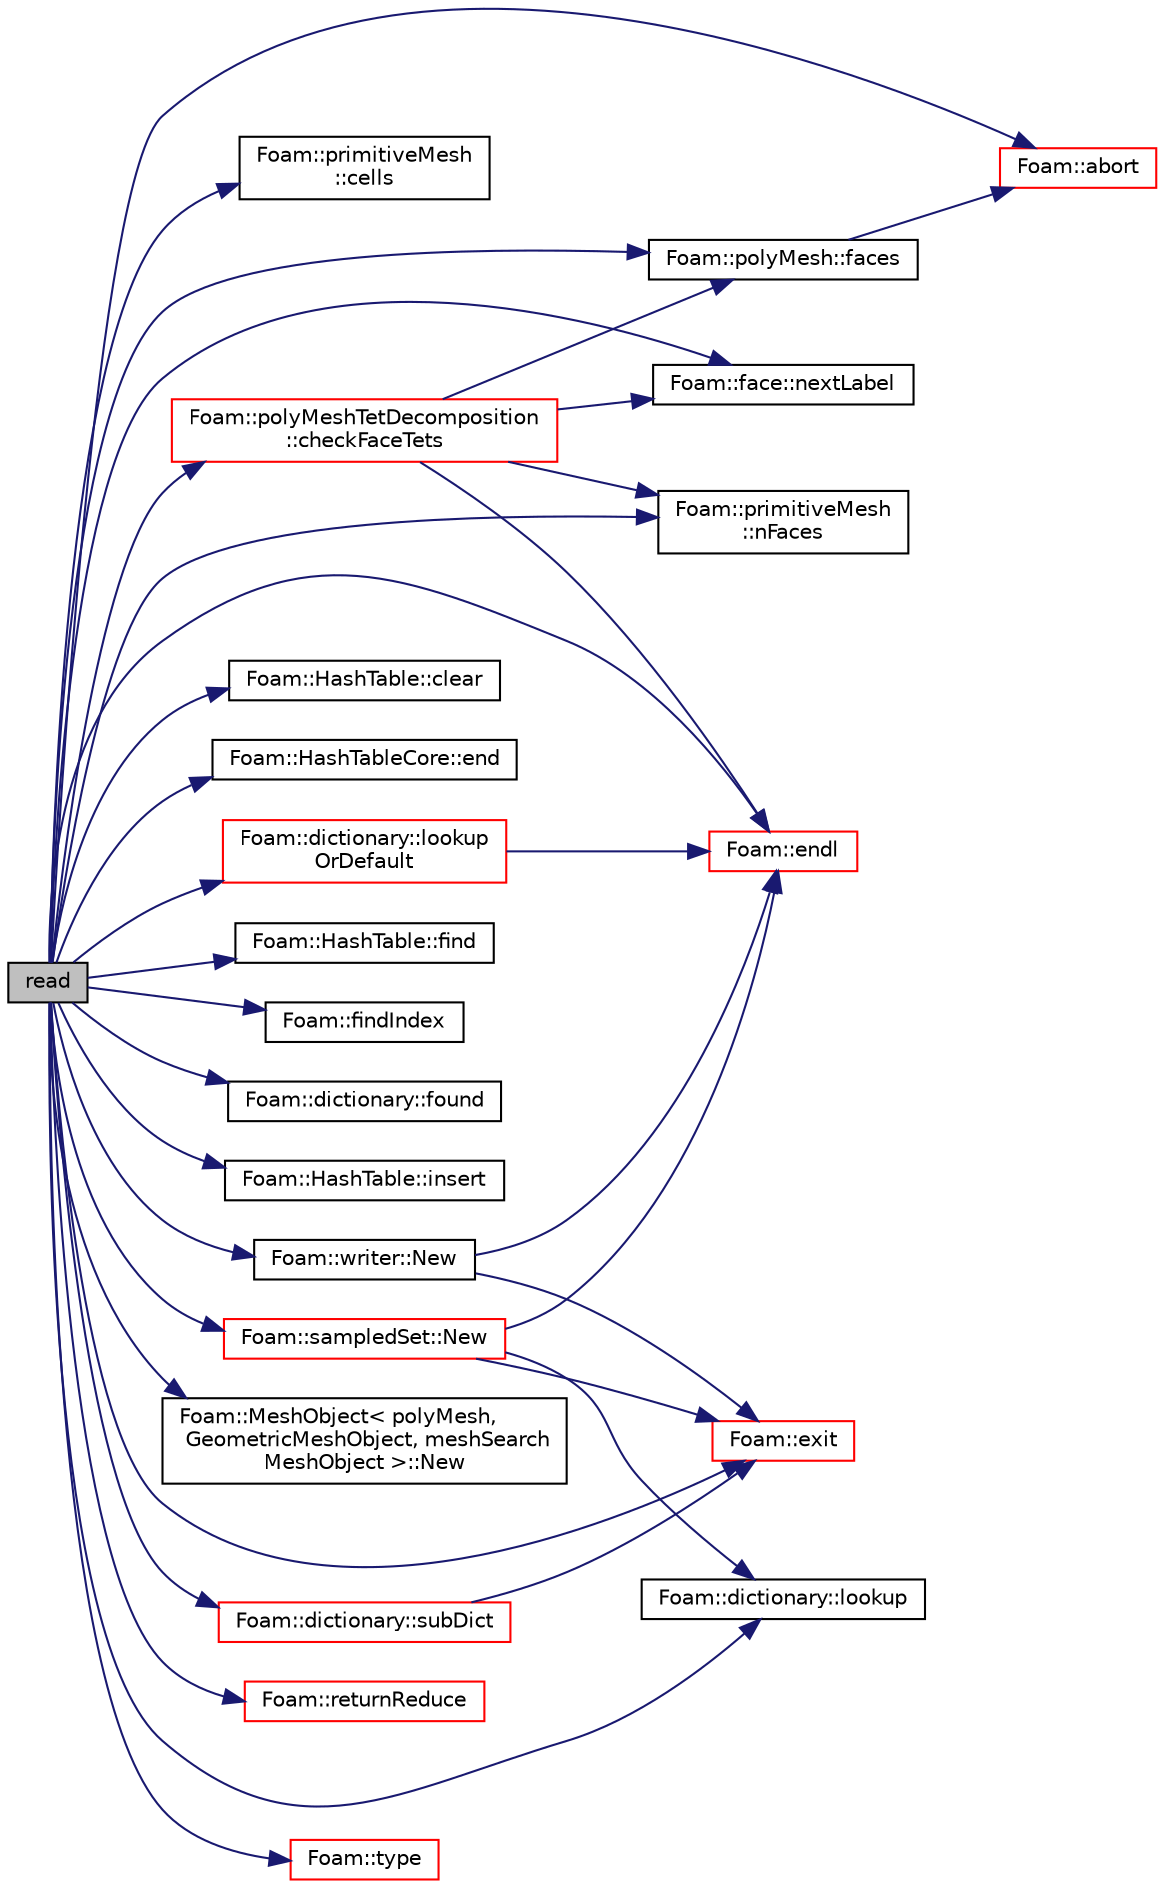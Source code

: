 digraph "read"
{
  bgcolor="transparent";
  edge [fontname="Helvetica",fontsize="10",labelfontname="Helvetica",labelfontsize="10"];
  node [fontname="Helvetica",fontsize="10",shape=record];
  rankdir="LR";
  Node1 [label="read",height=0.2,width=0.4,color="black", fillcolor="grey75", style="filled", fontcolor="black"];
  Node1 -> Node2 [color="midnightblue",fontsize="10",style="solid",fontname="Helvetica"];
  Node2 [label="Foam::abort",height=0.2,width=0.4,color="red",URL="$a10675.html#a447107a607d03e417307c203fa5fb44b"];
  Node1 -> Node3 [color="midnightblue",fontsize="10",style="solid",fontname="Helvetica"];
  Node3 [label="Foam::primitiveMesh\l::cells",height=0.2,width=0.4,color="black",URL="$a01956.html#a5838384c0cea399b56339f30bc8558ab"];
  Node1 -> Node4 [color="midnightblue",fontsize="10",style="solid",fontname="Helvetica"];
  Node4 [label="Foam::polyMeshTetDecomposition\l::checkFaceTets",height=0.2,width=0.4,color="red",URL="$a01911.html#a73ef5247a1e78210c08a4a9ef6222e9f",tooltip="Check face-decomposition tet volume. "];
  Node4 -> Node5 [color="midnightblue",fontsize="10",style="solid",fontname="Helvetica"];
  Node5 [label="Foam::endl",height=0.2,width=0.4,color="red",URL="$a10675.html#a2db8fe02a0d3909e9351bb4275b23ce4",tooltip="Add newline and flush stream. "];
  Node4 -> Node6 [color="midnightblue",fontsize="10",style="solid",fontname="Helvetica"];
  Node6 [label="Foam::polyMesh::faces",height=0.2,width=0.4,color="black",URL="$a01905.html#a4434536d50d4c14116249da802a1e2b2",tooltip="Return raw faces. "];
  Node6 -> Node2 [color="midnightblue",fontsize="10",style="solid",fontname="Helvetica"];
  Node4 -> Node7 [color="midnightblue",fontsize="10",style="solid",fontname="Helvetica"];
  Node7 [label="Foam::face::nextLabel",height=0.2,width=0.4,color="black",URL="$a00709.html#a3a77b41d851606ec9fd4c68c792cde79",tooltip="Next vertex on face. "];
  Node4 -> Node8 [color="midnightblue",fontsize="10",style="solid",fontname="Helvetica"];
  Node8 [label="Foam::primitiveMesh\l::nFaces",height=0.2,width=0.4,color="black",URL="$a01956.html#a9be088de373a98524a153de7da0e92e8"];
  Node1 -> Node9 [color="midnightblue",fontsize="10",style="solid",fontname="Helvetica"];
  Node9 [label="Foam::HashTable::clear",height=0.2,width=0.4,color="black",URL="$a00976.html#ac8bb3912a3ce86b15842e79d0b421204",tooltip="Clear all entries from table. "];
  Node1 -> Node10 [color="midnightblue",fontsize="10",style="solid",fontname="Helvetica"];
  Node10 [label="Foam::HashTableCore::end",height=0.2,width=0.4,color="black",URL="$a00977.html#a540580a296c0ff351686ceb4f27b6fe6",tooltip="iteratorEnd set to beyond the end of any HashTable "];
  Node1 -> Node5 [color="midnightblue",fontsize="10",style="solid",fontname="Helvetica"];
  Node1 -> Node11 [color="midnightblue",fontsize="10",style="solid",fontname="Helvetica"];
  Node11 [label="Foam::exit",height=0.2,width=0.4,color="red",URL="$a10675.html#a06ca7250d8e89caf05243ec094843642"];
  Node1 -> Node6 [color="midnightblue",fontsize="10",style="solid",fontname="Helvetica"];
  Node1 -> Node12 [color="midnightblue",fontsize="10",style="solid",fontname="Helvetica"];
  Node12 [label="Foam::HashTable::find",height=0.2,width=0.4,color="black",URL="$a00976.html#a76b2c74ebd9f33fa9f76261b027ffc11",tooltip="Find and return an iterator set at the hashedEntry. "];
  Node1 -> Node13 [color="midnightblue",fontsize="10",style="solid",fontname="Helvetica"];
  Node13 [label="Foam::findIndex",height=0.2,width=0.4,color="black",URL="$a10675.html#ac16695f83f370df159eed19f92d095fb",tooltip="Find first occurence of given element and return index,. "];
  Node1 -> Node14 [color="midnightblue",fontsize="10",style="solid",fontname="Helvetica"];
  Node14 [label="Foam::dictionary::found",height=0.2,width=0.4,color="black",URL="$a00518.html#ae9d6521e0e8d3956f9b49ddeb44877b8",tooltip="Search dictionary for given keyword. "];
  Node1 -> Node15 [color="midnightblue",fontsize="10",style="solid",fontname="Helvetica"];
  Node15 [label="Foam::HashTable::insert",height=0.2,width=0.4,color="black",URL="$a00976.html#a5eee1e0e199ad59b9cb3916cd42156e0",tooltip="Insert a new hashedEntry. "];
  Node1 -> Node16 [color="midnightblue",fontsize="10",style="solid",fontname="Helvetica"];
  Node16 [label="Foam::dictionary::lookup",height=0.2,width=0.4,color="black",URL="$a00518.html#a8baab402d653d6e789f67c57e23a5b59",tooltip="Find and return an entry data stream. "];
  Node1 -> Node17 [color="midnightblue",fontsize="10",style="solid",fontname="Helvetica"];
  Node17 [label="Foam::dictionary::lookup\lOrDefault",height=0.2,width=0.4,color="red",URL="$a00518.html#ab188313de67c2c7ad4a5e8151eefb49d",tooltip="Find and return a T,. "];
  Node17 -> Node5 [color="midnightblue",fontsize="10",style="solid",fontname="Helvetica"];
  Node1 -> Node18 [color="midnightblue",fontsize="10",style="solid",fontname="Helvetica"];
  Node18 [label="Foam::MeshObject\< polyMesh,\l GeometricMeshObject, meshSearch\lMeshObject \>::New",height=0.2,width=0.4,color="black",URL="$a01457.html#ab61cc2091ec1fd7e08e8948e84235a05"];
  Node1 -> Node19 [color="midnightblue",fontsize="10",style="solid",fontname="Helvetica"];
  Node19 [label="Foam::writer::New",height=0.2,width=0.4,color="black",URL="$a02861.html#aae3b42e8c361cdb185c69285fcf9efd7",tooltip="Return a reference to the selected writer. "];
  Node19 -> Node5 [color="midnightblue",fontsize="10",style="solid",fontname="Helvetica"];
  Node19 -> Node11 [color="midnightblue",fontsize="10",style="solid",fontname="Helvetica"];
  Node1 -> Node20 [color="midnightblue",fontsize="10",style="solid",fontname="Helvetica"];
  Node20 [label="Foam::sampledSet::New",height=0.2,width=0.4,color="red",URL="$a02217.html#ada07e0122f74ef1e89c399515744d472",tooltip="Return a reference to the selected sampledSet. "];
  Node20 -> Node5 [color="midnightblue",fontsize="10",style="solid",fontname="Helvetica"];
  Node20 -> Node11 [color="midnightblue",fontsize="10",style="solid",fontname="Helvetica"];
  Node20 -> Node16 [color="midnightblue",fontsize="10",style="solid",fontname="Helvetica"];
  Node1 -> Node7 [color="midnightblue",fontsize="10",style="solid",fontname="Helvetica"];
  Node1 -> Node8 [color="midnightblue",fontsize="10",style="solid",fontname="Helvetica"];
  Node1 -> Node21 [color="midnightblue",fontsize="10",style="solid",fontname="Helvetica"];
  Node21 [label="Foam::returnReduce",height=0.2,width=0.4,color="red",URL="$a10675.html#a8d528a67d2a9c6fe4fb94bc86872624b"];
  Node1 -> Node22 [color="midnightblue",fontsize="10",style="solid",fontname="Helvetica"];
  Node22 [label="Foam::dictionary::subDict",height=0.2,width=0.4,color="red",URL="$a00518.html#a42a549aa3e2c88399585b6462f6dbeb3",tooltip="Find and return a sub-dictionary. "];
  Node22 -> Node11 [color="midnightblue",fontsize="10",style="solid",fontname="Helvetica"];
  Node1 -> Node23 [color="midnightblue",fontsize="10",style="solid",fontname="Helvetica"];
  Node23 [label="Foam::type",height=0.2,width=0.4,color="red",URL="$a10675.html#aec48583af672626378f501eb9fc32cd1",tooltip="Return the file type: DIRECTORY or FILE. "];
}

